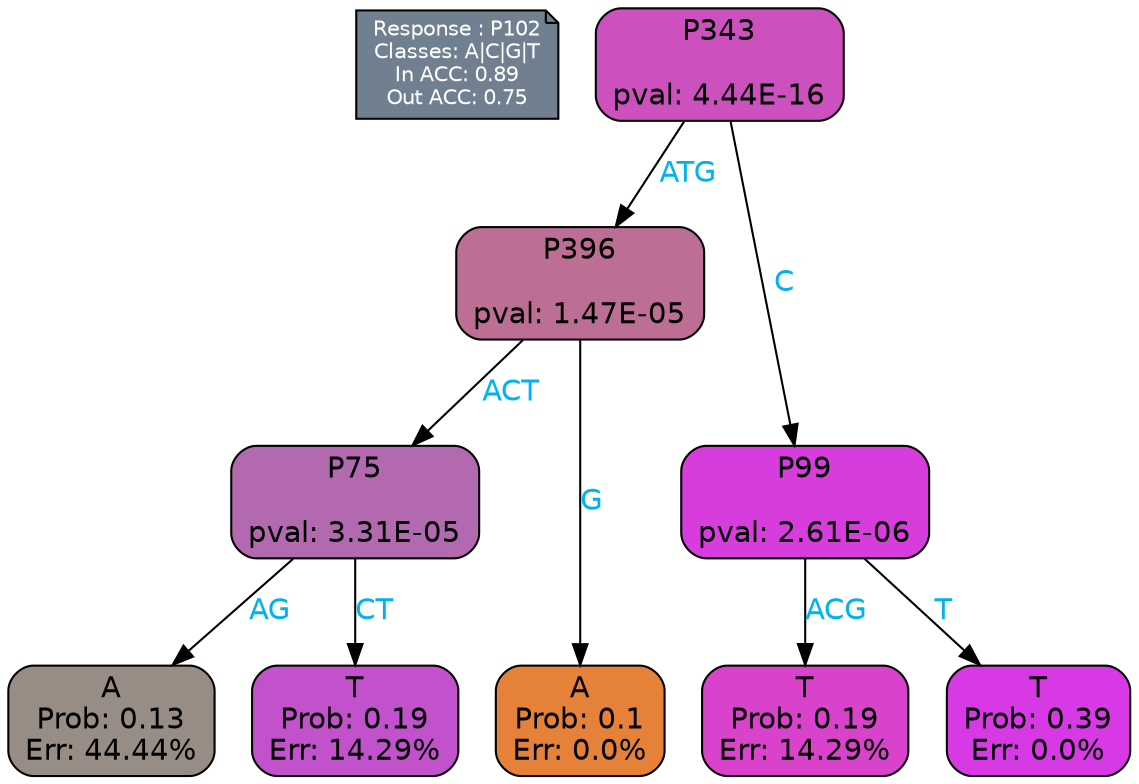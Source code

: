 digraph Tree {
node [shape=box, style="filled, rounded", color="black", fontname=helvetica] ;
graph [ranksep=equally, splines=polylines, bgcolor=transparent, dpi=600] ;
edge [fontname=helvetica] ;
LEGEND [label="Response : P102
Classes: A|C|G|T
In ACC: 0.89
Out ACC: 0.75
",shape=note,align=left,style=filled,fillcolor="slategray",fontcolor="white",fontsize=10];1 [label="P343

pval: 4.44E-16", fillcolor="#cc51be"] ;
2 [label="P396

pval: 1.47E-05", fillcolor="#bd6e94"] ;
3 [label="P75

pval: 3.31E-05", fillcolor="#b269b0"] ;
4 [label="A
Prob: 0.13
Err: 44.44%", fillcolor="#988d85"] ;
5 [label="T
Prob: 0.19
Err: 14.29%", fillcolor="#c251cc"] ;
6 [label="A
Prob: 0.1
Err: 0.0%", fillcolor="#e58139"] ;
7 [label="P99

pval: 2.61E-06", fillcolor="#d73cdc"] ;
8 [label="T
Prob: 0.19
Err: 14.29%", fillcolor="#d943cc"] ;
9 [label="T
Prob: 0.39
Err: 0.0%", fillcolor="#d739e5"] ;
1 -> 2 [label="ATG",fontcolor=deepskyblue2] ;
1 -> 7 [label="C",fontcolor=deepskyblue2] ;
2 -> 3 [label="ACT",fontcolor=deepskyblue2] ;
2 -> 6 [label="G",fontcolor=deepskyblue2] ;
3 -> 4 [label="AG",fontcolor=deepskyblue2] ;
3 -> 5 [label="CT",fontcolor=deepskyblue2] ;
7 -> 8 [label="ACG",fontcolor=deepskyblue2] ;
7 -> 9 [label="T",fontcolor=deepskyblue2] ;
{rank = same; 4;5;6;8;9;}{rank = same; LEGEND;1;}}